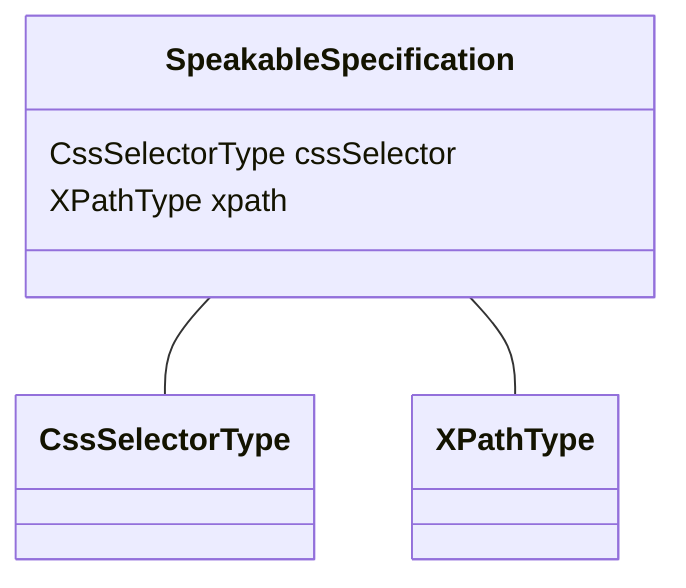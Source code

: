 classDiagram
  SpeakableSpecification -- CssSelectorType
  SpeakableSpecification -- XPathType


class SpeakableSpecification {

  CssSelectorType cssSelector
  XPathType xpath

 }